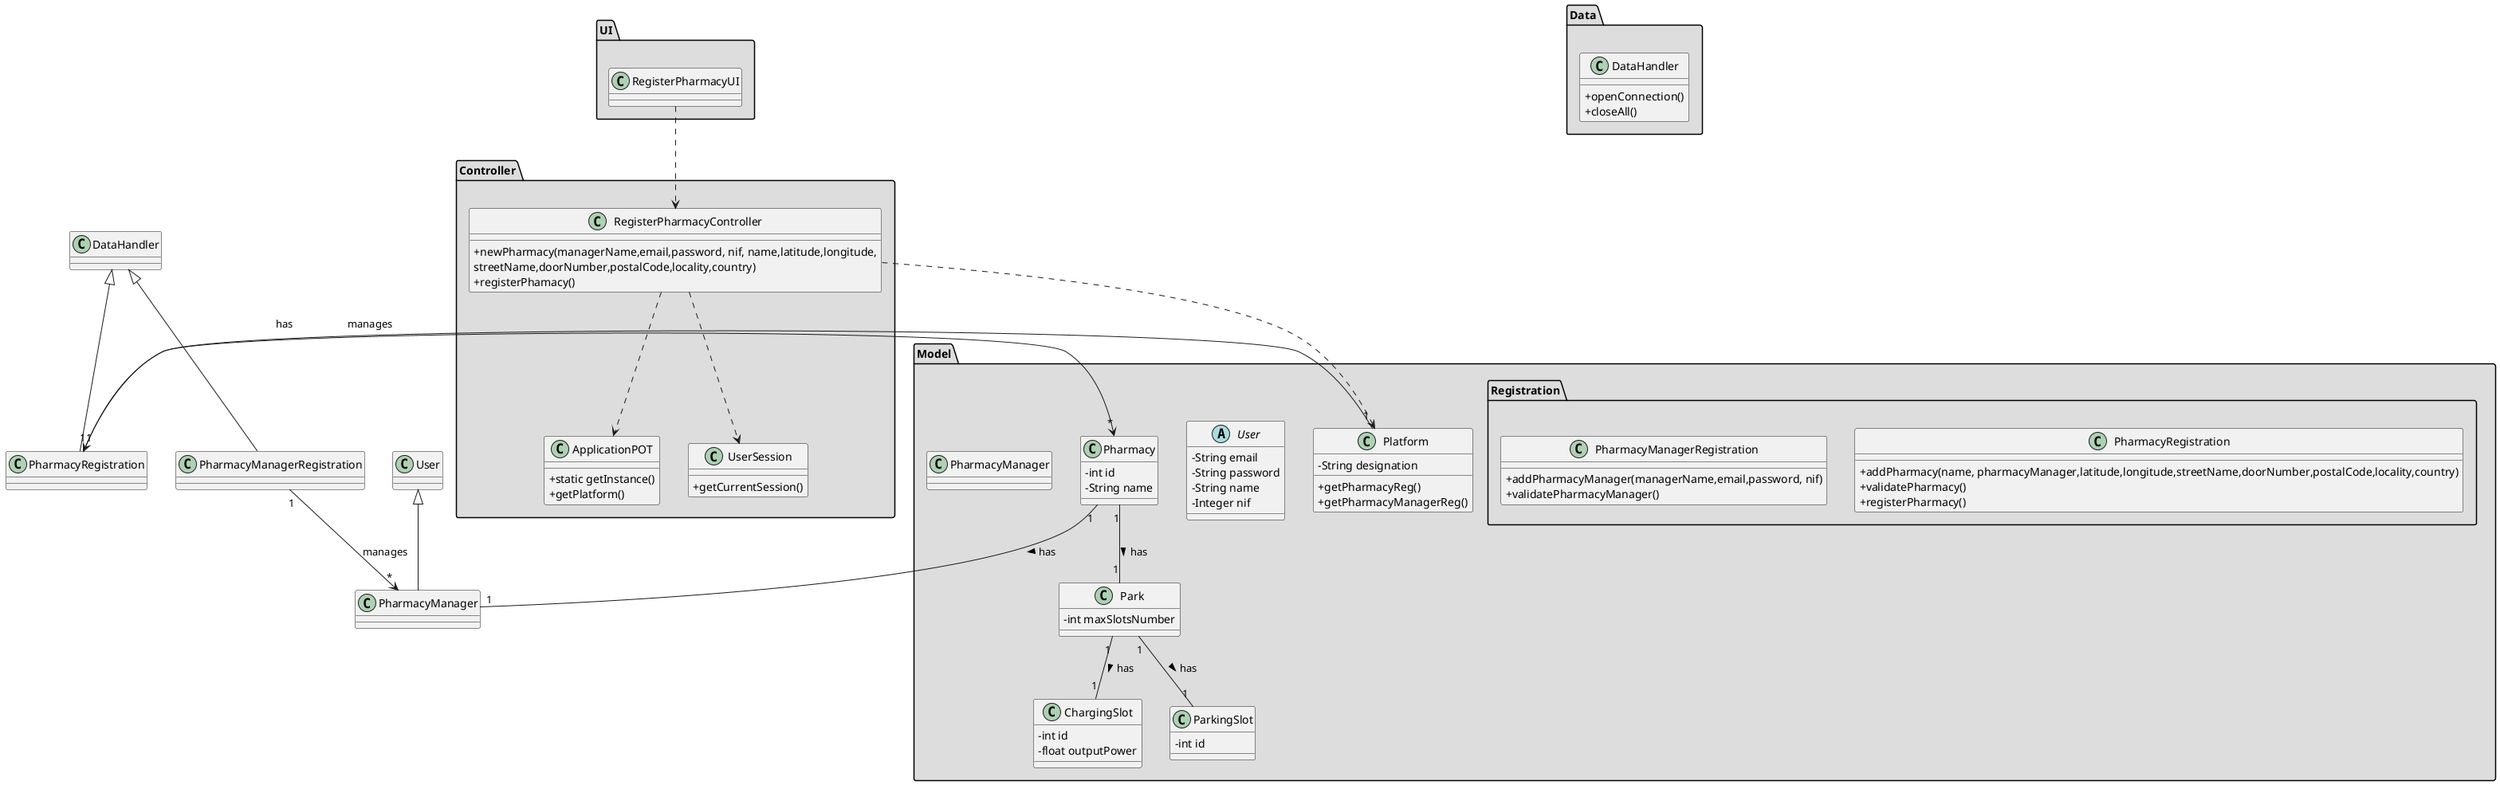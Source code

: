 @startuml
skinparam classAttributeIconSize 0

package "UI" #DDDDDD {
class RegisterPharmacyUI{

}
}


package "Controller" #DDDDDD {
class RegisterPharmacyController{
+newPharmacy(managerName,email,password, nif, name,latitude,longitude,\nstreetName,doorNumber,postalCode,locality,country)
+registerPhamacy()
}

class ApplicationPOT
{
  +static getInstance()
  +getPlatform()
}

class UserSession
{
  +getCurrentSession()
}
}


package "Model" #DDDDDD {
class Platform {
  -String designation
  +getPharmacyReg()
  +getPharmacyManagerReg()
}
package "Registration" #DDDDDD {

   class PharmacyRegistration{
          +addPharmacy(name, pharmacyManager,latitude,longitude,streetName,doorNumber,postalCode,locality,country)
          +validatePharmacy()
          +registerPharmacy()
      }
   class PharmacyManagerRegistration{
             +addPharmacyManager(managerName,email,password, nif)
             +validatePharmacyManager()
         }
 }
}

package "Model" #DDDDDD {
abstract class User{
-String email
-String password
-String name
-Integer nif
}

class Pharmacy{
-   int id
-   String name
}

class PharmacyManager{
}

class Park{
-   int maxSlotsNumber
}

class ChargingSlot{
-   int id
-   float outputPower
}

class ParkingSlot{
-   int id
}

}


package "Data" #DDDDDD {
class DataHandler{
    +openConnection()
    +closeAll()
}
}

class PharmacyRegistration extends DataHandler
class PharmacyManagerRegistration extends DataHandler
class PharmacyManager extends User

RegisterPharmacyUI ..> RegisterPharmacyController
RegisterPharmacyController ..> Platform
RegisterPharmacyController ..> ApplicationPOT
RegisterPharmacyController ..> UserSession
Platform "1" --> "1" PharmacyRegistration : has
PharmacyRegistration "1" --> "*" Pharmacy : manages
PharmacyManagerRegistration "1" --> "*" PharmacyManager : manages

Pharmacy "1" -- "1" PharmacyManager : has >
Pharmacy "1" -- "1" Park : has >
Park "1" -- "1" ChargingSlot : has >
Park "1" -- "1" ParkingSlot : has >

@enduml